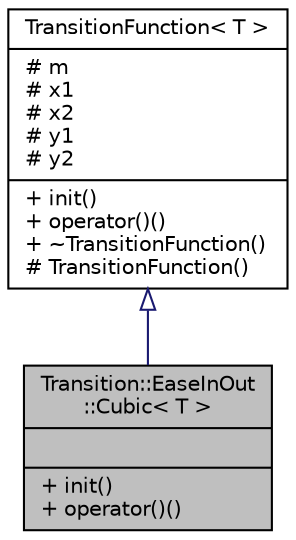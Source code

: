 digraph "Transition::EaseInOut::Cubic&lt; T &gt;"
{
 // INTERACTIVE_SVG=YES
  bgcolor="transparent";
  edge [fontname="Helvetica",fontsize="10",labelfontname="Helvetica",labelfontsize="10"];
  node [fontname="Helvetica",fontsize="10",shape=record];
  Node0 [label="{Transition::EaseInOut\l::Cubic\< T \>\n||+ init()\l+ operator()()\l}",height=0.2,width=0.4,color="black", fillcolor="grey75", style="filled", fontcolor="black"];
  Node1 -> Node0 [dir="back",color="midnightblue",fontsize="10",style="solid",arrowtail="onormal",fontname="Helvetica"];
  Node1 [label="{TransitionFunction\< T \>\n|# m\l# x1\l# x2\l# y1\l# y2\l|+ init()\l+ operator()()\l+ ~TransitionFunction()\l# TransitionFunction()\l}",height=0.2,width=0.4,color="black",URL="$classTransitionFunction.html"];
}
